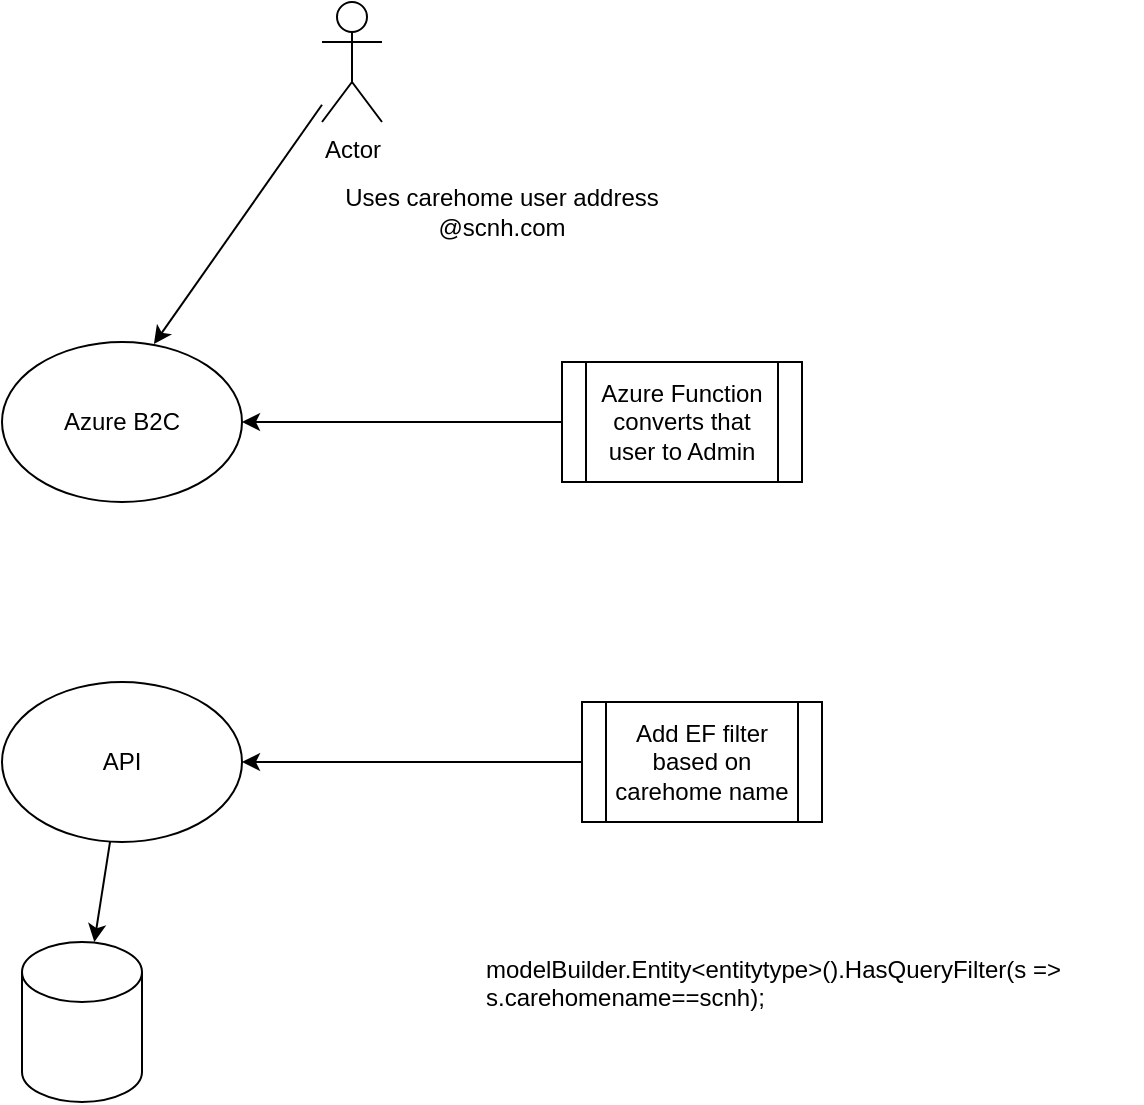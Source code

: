 <mxfile version="20.7.2" type="github">
  <diagram id="Agx59Q3ospx-JlJqKIuM" name="Page-1">
    <mxGraphModel dx="1434" dy="796" grid="1" gridSize="10" guides="1" tooltips="1" connect="1" arrows="1" fold="1" page="1" pageScale="1" pageWidth="827" pageHeight="1169" math="0" shadow="0">
      <root>
        <mxCell id="0" />
        <mxCell id="1" parent="0" />
        <mxCell id="Gdq-zFNsi2xe099WPBRr-5" style="edgeStyle=none;rounded=0;orthogonalLoop=1;jettySize=auto;html=1;entryX=0.633;entryY=0.013;entryDx=0;entryDy=0;entryPerimeter=0;" edge="1" parent="1" source="Gdq-zFNsi2xe099WPBRr-1" target="Gdq-zFNsi2xe099WPBRr-2">
          <mxGeometry relative="1" as="geometry">
            <mxPoint x="200" y="220" as="targetPoint" />
          </mxGeometry>
        </mxCell>
        <mxCell id="Gdq-zFNsi2xe099WPBRr-1" value="Actor" style="shape=umlActor;verticalLabelPosition=bottom;verticalAlign=top;html=1;outlineConnect=0;" vertex="1" parent="1">
          <mxGeometry x="270" y="60" width="30" height="60" as="geometry" />
        </mxCell>
        <mxCell id="Gdq-zFNsi2xe099WPBRr-2" value="Azure B2C" style="ellipse;whiteSpace=wrap;html=1;" vertex="1" parent="1">
          <mxGeometry x="110" y="230" width="120" height="80" as="geometry" />
        </mxCell>
        <mxCell id="Gdq-zFNsi2xe099WPBRr-15" value="" style="edgeStyle=none;rounded=0;orthogonalLoop=1;jettySize=auto;html=1;" edge="1" parent="1" source="Gdq-zFNsi2xe099WPBRr-3" target="Gdq-zFNsi2xe099WPBRr-11">
          <mxGeometry relative="1" as="geometry" />
        </mxCell>
        <mxCell id="Gdq-zFNsi2xe099WPBRr-3" value="API" style="ellipse;whiteSpace=wrap;html=1;" vertex="1" parent="1">
          <mxGeometry x="110" y="400" width="120" height="80" as="geometry" />
        </mxCell>
        <mxCell id="Gdq-zFNsi2xe099WPBRr-8" value="Uses carehome user address @scnh.com" style="text;html=1;strokeColor=none;fillColor=none;align=center;verticalAlign=middle;whiteSpace=wrap;rounded=0;" vertex="1" parent="1">
          <mxGeometry x="260" y="150" width="200" height="30" as="geometry" />
        </mxCell>
        <mxCell id="Gdq-zFNsi2xe099WPBRr-10" style="edgeStyle=none;rounded=0;orthogonalLoop=1;jettySize=auto;html=1;exitX=0;exitY=0.5;exitDx=0;exitDy=0;" edge="1" parent="1" source="Gdq-zFNsi2xe099WPBRr-9" target="Gdq-zFNsi2xe099WPBRr-2">
          <mxGeometry relative="1" as="geometry" />
        </mxCell>
        <mxCell id="Gdq-zFNsi2xe099WPBRr-9" value="Azure Function converts that user to Admin" style="shape=process;whiteSpace=wrap;html=1;backgroundOutline=1;" vertex="1" parent="1">
          <mxGeometry x="390" y="240" width="120" height="60" as="geometry" />
        </mxCell>
        <mxCell id="Gdq-zFNsi2xe099WPBRr-11" value="" style="shape=cylinder3;whiteSpace=wrap;html=1;boundedLbl=1;backgroundOutline=1;size=15;" vertex="1" parent="1">
          <mxGeometry x="120" y="530" width="60" height="80" as="geometry" />
        </mxCell>
        <mxCell id="Gdq-zFNsi2xe099WPBRr-14" style="edgeStyle=none;rounded=0;orthogonalLoop=1;jettySize=auto;html=1;exitX=0;exitY=0.5;exitDx=0;exitDy=0;" edge="1" parent="1" source="Gdq-zFNsi2xe099WPBRr-13" target="Gdq-zFNsi2xe099WPBRr-3">
          <mxGeometry relative="1" as="geometry" />
        </mxCell>
        <mxCell id="Gdq-zFNsi2xe099WPBRr-13" value="Add EF filter based on carehome name" style="shape=process;whiteSpace=wrap;html=1;backgroundOutline=1;" vertex="1" parent="1">
          <mxGeometry x="400" y="410" width="120" height="60" as="geometry" />
        </mxCell>
        <mxCell id="Gdq-zFNsi2xe099WPBRr-30" value="modelBuilder.Entity&amp;lt;entitytype&amp;gt;().HasQueryFilter(s =&amp;gt; s.carehomename==scnh);" style="text;whiteSpace=wrap;html=1;" vertex="1" parent="1">
          <mxGeometry x="350" y="530" width="330" height="40" as="geometry" />
        </mxCell>
      </root>
    </mxGraphModel>
  </diagram>
</mxfile>
